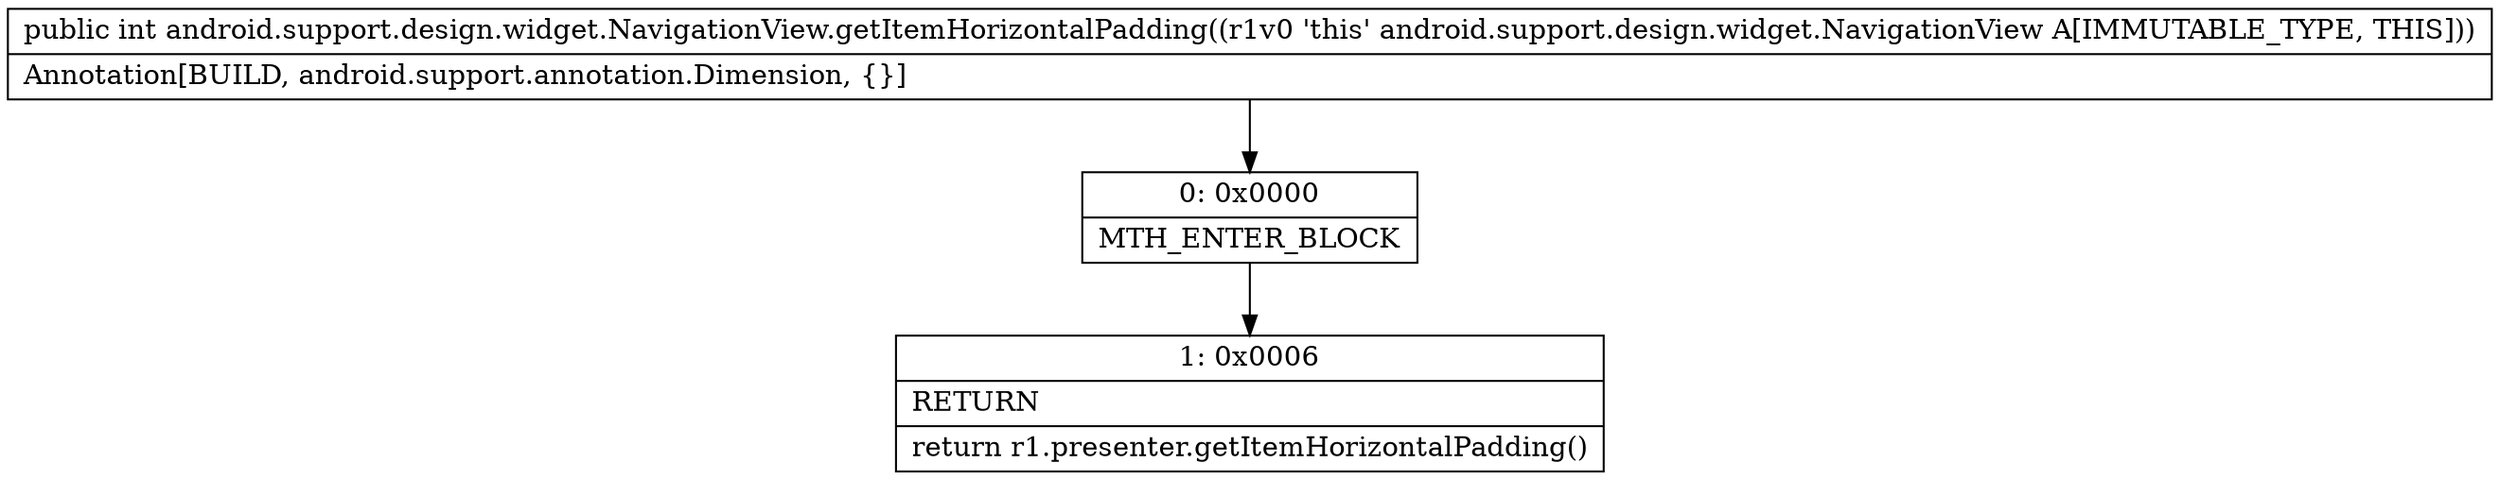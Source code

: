 digraph "CFG forandroid.support.design.widget.NavigationView.getItemHorizontalPadding()I" {
Node_0 [shape=record,label="{0\:\ 0x0000|MTH_ENTER_BLOCK\l}"];
Node_1 [shape=record,label="{1\:\ 0x0006|RETURN\l|return r1.presenter.getItemHorizontalPadding()\l}"];
MethodNode[shape=record,label="{public int android.support.design.widget.NavigationView.getItemHorizontalPadding((r1v0 'this' android.support.design.widget.NavigationView A[IMMUTABLE_TYPE, THIS]))  | Annotation[BUILD, android.support.annotation.Dimension, \{\}]\l}"];
MethodNode -> Node_0;
Node_0 -> Node_1;
}

